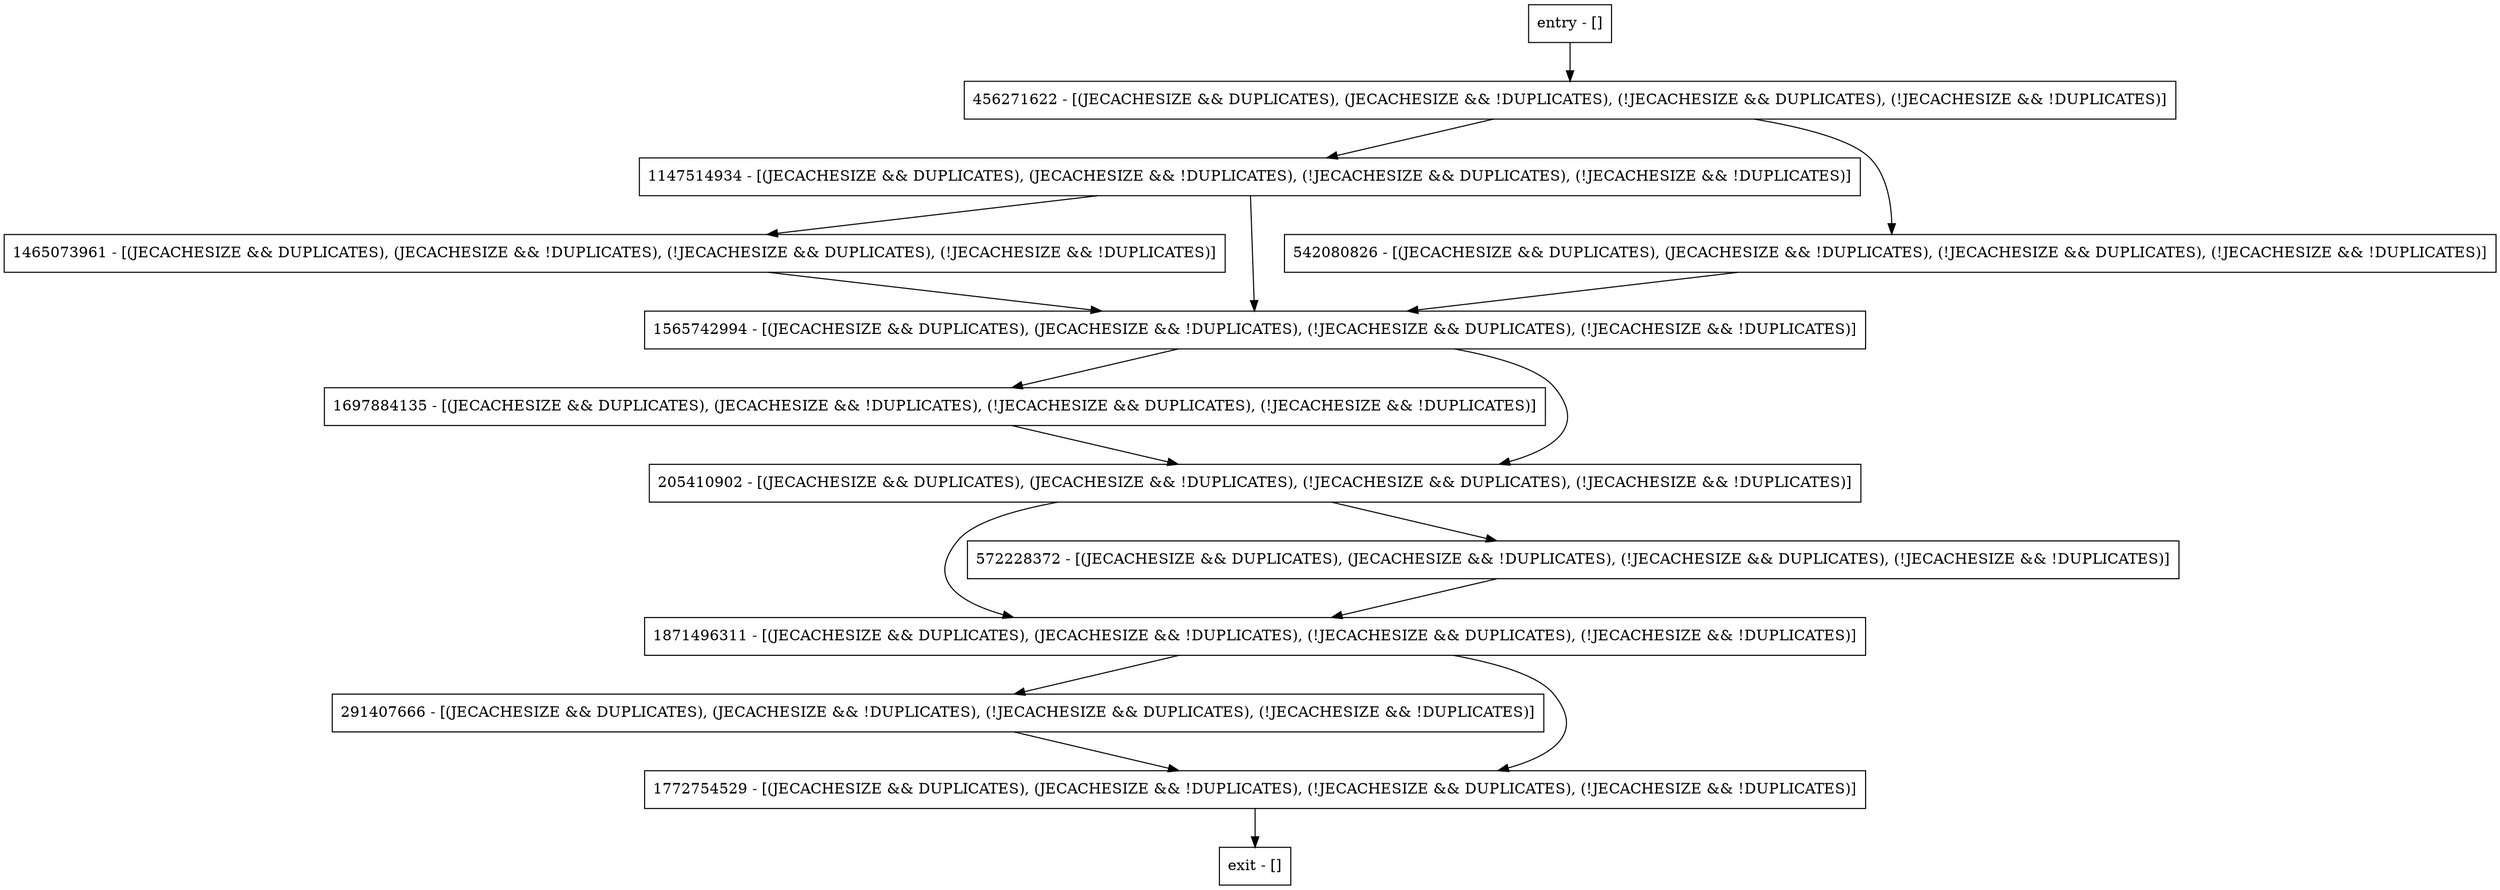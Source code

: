 digraph writeToLog {
node [shape=record];
291407666 [label="291407666 - [(JECACHESIZE && DUPLICATES), (JECACHESIZE && !DUPLICATES), (!JECACHESIZE && DUPLICATES), (!JECACHESIZE && !DUPLICATES)]"];
1465073961 [label="1465073961 - [(JECACHESIZE && DUPLICATES), (JECACHESIZE && !DUPLICATES), (!JECACHESIZE && DUPLICATES), (!JECACHESIZE && !DUPLICATES)]"];
1565742994 [label="1565742994 - [(JECACHESIZE && DUPLICATES), (JECACHESIZE && !DUPLICATES), (!JECACHESIZE && DUPLICATES), (!JECACHESIZE && !DUPLICATES)]"];
entry [label="entry - []"];
exit [label="exit - []"];
1147514934 [label="1147514934 - [(JECACHESIZE && DUPLICATES), (JECACHESIZE && !DUPLICATES), (!JECACHESIZE && DUPLICATES), (!JECACHESIZE && !DUPLICATES)]"];
1871496311 [label="1871496311 - [(JECACHESIZE && DUPLICATES), (JECACHESIZE && !DUPLICATES), (!JECACHESIZE && DUPLICATES), (!JECACHESIZE && !DUPLICATES)]"];
542080826 [label="542080826 - [(JECACHESIZE && DUPLICATES), (JECACHESIZE && !DUPLICATES), (!JECACHESIZE && DUPLICATES), (!JECACHESIZE && !DUPLICATES)]"];
1697884135 [label="1697884135 - [(JECACHESIZE && DUPLICATES), (JECACHESIZE && !DUPLICATES), (!JECACHESIZE && DUPLICATES), (!JECACHESIZE && !DUPLICATES)]"];
572228372 [label="572228372 - [(JECACHESIZE && DUPLICATES), (JECACHESIZE && !DUPLICATES), (!JECACHESIZE && DUPLICATES), (!JECACHESIZE && !DUPLICATES)]"];
456271622 [label="456271622 - [(JECACHESIZE && DUPLICATES), (JECACHESIZE && !DUPLICATES), (!JECACHESIZE && DUPLICATES), (!JECACHESIZE && !DUPLICATES)]"];
205410902 [label="205410902 - [(JECACHESIZE && DUPLICATES), (JECACHESIZE && !DUPLICATES), (!JECACHESIZE && DUPLICATES), (!JECACHESIZE && !DUPLICATES)]"];
1772754529 [label="1772754529 - [(JECACHESIZE && DUPLICATES), (JECACHESIZE && !DUPLICATES), (!JECACHESIZE && DUPLICATES), (!JECACHESIZE && !DUPLICATES)]"];
entry;
exit;
291407666 -> 1772754529;
1465073961 -> 1565742994;
1565742994 -> 1697884135;
1565742994 -> 205410902;
entry -> 456271622;
1147514934 -> 1565742994;
1147514934 -> 1465073961;
1871496311 -> 291407666;
1871496311 -> 1772754529;
542080826 -> 1565742994;
1697884135 -> 205410902;
572228372 -> 1871496311;
456271622 -> 1147514934;
456271622 -> 542080826;
205410902 -> 1871496311;
205410902 -> 572228372;
1772754529 -> exit;
}
